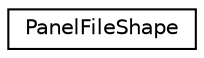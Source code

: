 digraph "Graphical Class Hierarchy"
{
 // LATEX_PDF_SIZE
  edge [fontname="Helvetica",fontsize="10",labelfontname="Helvetica",labelfontsize="10"];
  node [fontname="Helvetica",fontsize="10",shape=record];
  rankdir="LR";
  Node0 [label="PanelFileShape",height=0.2,width=0.4,color="black", fillcolor="white", style="filled",URL="$classPanelFileShape.html",tooltip=" "];
}
